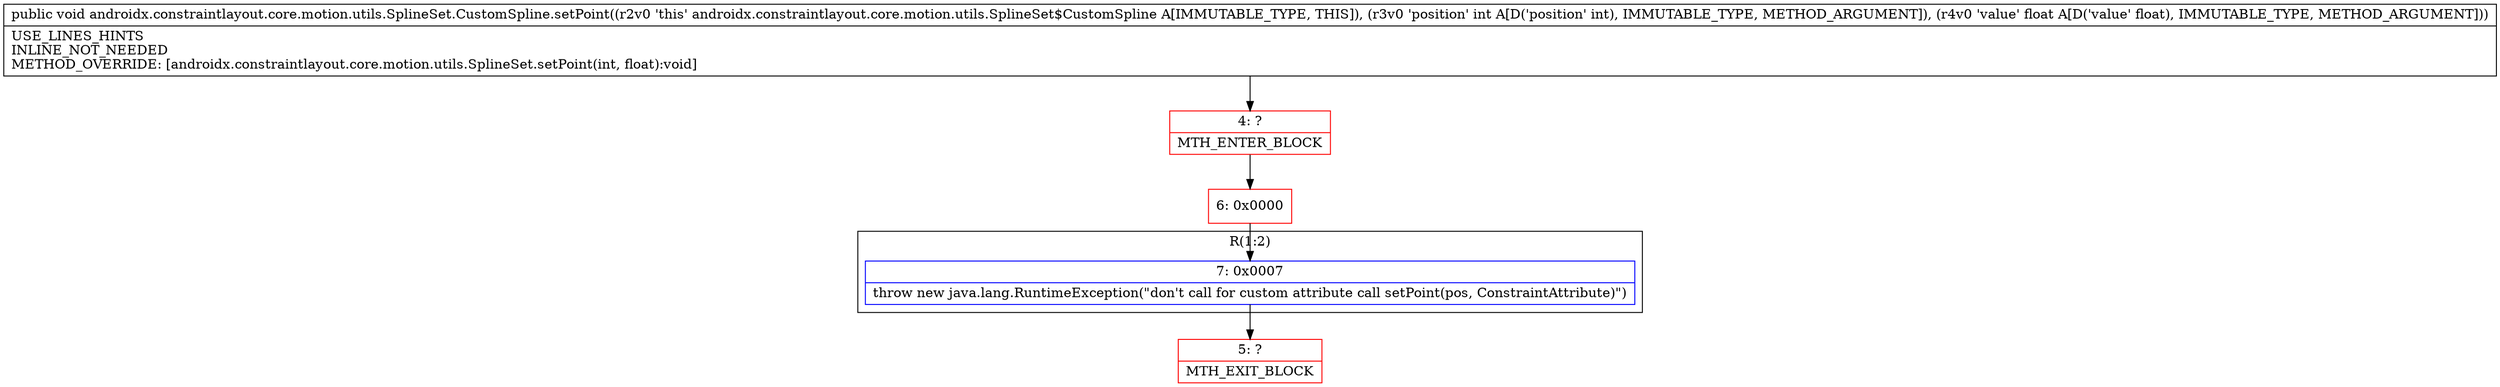 digraph "CFG forandroidx.constraintlayout.core.motion.utils.SplineSet.CustomSpline.setPoint(IF)V" {
subgraph cluster_Region_1332612691 {
label = "R(1:2)";
node [shape=record,color=blue];
Node_7 [shape=record,label="{7\:\ 0x0007|throw new java.lang.RuntimeException(\"don't call for custom attribute call setPoint(pos, ConstraintAttribute)\")\l}"];
}
Node_4 [shape=record,color=red,label="{4\:\ ?|MTH_ENTER_BLOCK\l}"];
Node_6 [shape=record,color=red,label="{6\:\ 0x0000}"];
Node_5 [shape=record,color=red,label="{5\:\ ?|MTH_EXIT_BLOCK\l}"];
MethodNode[shape=record,label="{public void androidx.constraintlayout.core.motion.utils.SplineSet.CustomSpline.setPoint((r2v0 'this' androidx.constraintlayout.core.motion.utils.SplineSet$CustomSpline A[IMMUTABLE_TYPE, THIS]), (r3v0 'position' int A[D('position' int), IMMUTABLE_TYPE, METHOD_ARGUMENT]), (r4v0 'value' float A[D('value' float), IMMUTABLE_TYPE, METHOD_ARGUMENT]))  | USE_LINES_HINTS\lINLINE_NOT_NEEDED\lMETHOD_OVERRIDE: [androidx.constraintlayout.core.motion.utils.SplineSet.setPoint(int, float):void]\l}"];
MethodNode -> Node_4;Node_7 -> Node_5;
Node_4 -> Node_6;
Node_6 -> Node_7;
}

